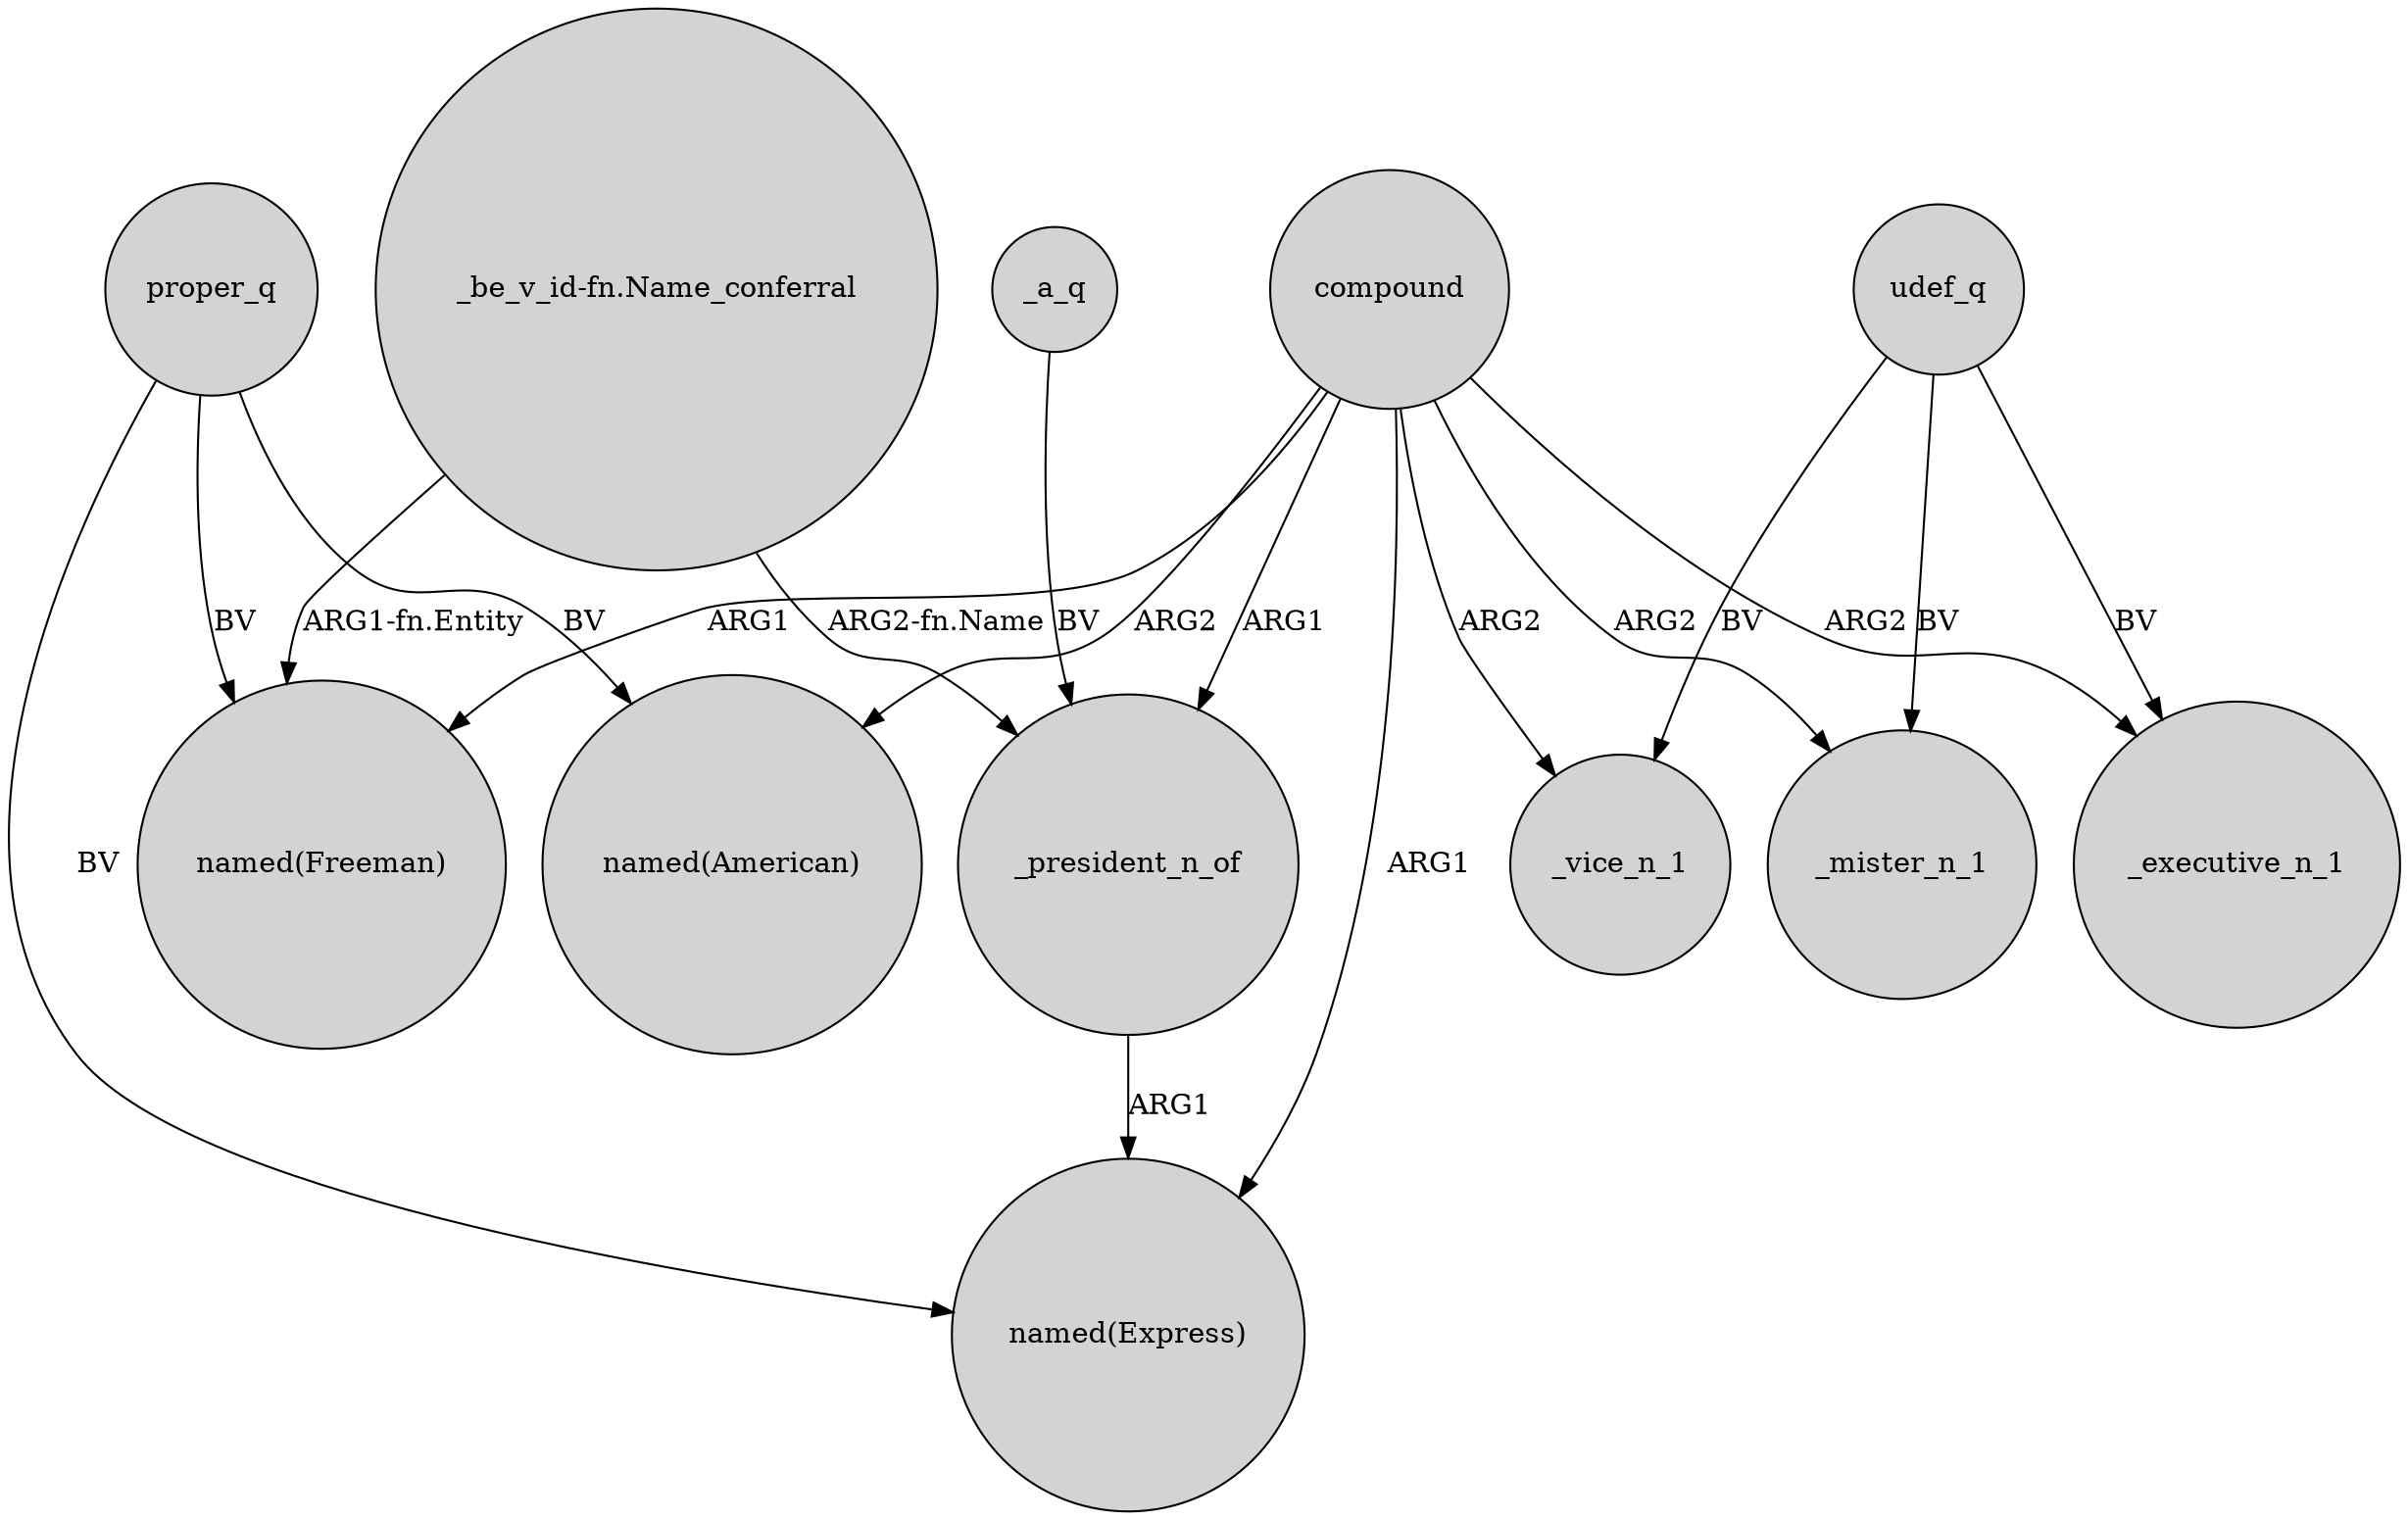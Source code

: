 digraph {
	node [shape=circle style=filled]
	"_be_v_id-fn.Name_conferral" -> "named(Freeman)" [label="ARG1-fn.Entity"]
	proper_q -> "named(Express)" [label=BV]
	compound -> _president_n_of [label=ARG1]
	proper_q -> "named(Freeman)" [label=BV]
	udef_q -> _vice_n_1 [label=BV]
	compound -> "named(American)" [label=ARG2]
	compound -> _mister_n_1 [label=ARG2]
	compound -> "named(Express)" [label=ARG1]
	udef_q -> _mister_n_1 [label=BV]
	compound -> "named(Freeman)" [label=ARG1]
	proper_q -> "named(American)" [label=BV]
	"_be_v_id-fn.Name_conferral" -> _president_n_of [label="ARG2-fn.Name"]
	_a_q -> _president_n_of [label=BV]
	udef_q -> _executive_n_1 [label=BV]
	compound -> _executive_n_1 [label=ARG2]
	compound -> _vice_n_1 [label=ARG2]
	_president_n_of -> "named(Express)" [label=ARG1]
}
